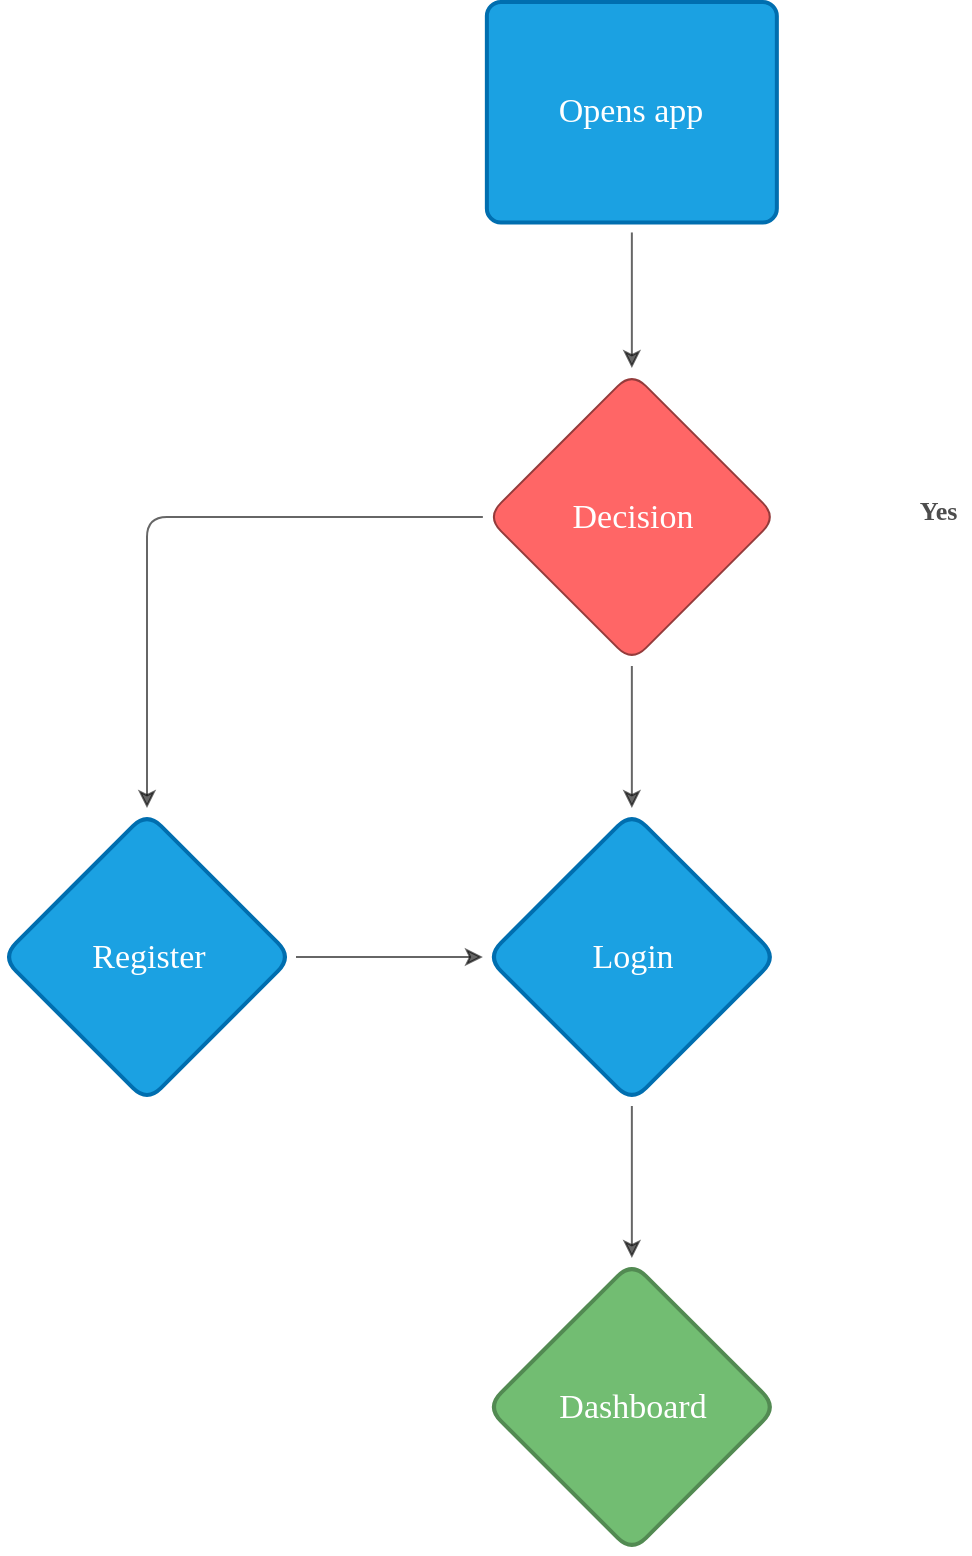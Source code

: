 <mxfile version="13.1.3" pages="2">
    <diagram name="Page-1" id="c7558073-3199-34d8-9f00-42111426c3f3">
        <mxGraphModel dx="867" dy="2145" grid="0" gridSize="11" guides="1" tooltips="1" connect="1" arrows="1" fold="1" page="0" pageScale="1" pageWidth="1600" pageHeight="1200" background="#ffffff" math="0" shadow="0" extFonts="Quicksand^https://fonts.googleapis.com/css?family=Quicksand|Source Sans Pro^https://fonts.googleapis.com/css?family=Source+Sans+Pro|Montserrat^https://fonts.googleapis.com/css?family=Montserrat|Raleway^https://fonts.googleapis.com/css?family=Raleway">
            <root>
                <mxCell id="0"/>
                <mxCell id="1" parent="0"/>
                <mxCell id="118" value="" style="edgeStyle=orthogonalEdgeStyle;rounded=1;orthogonalLoop=1;jettySize=auto;html=1;shadow=0;strokeColor=#000000;fontFamily=Raleway;fontSize=12;fontColor=#FFFFFF;opacity=60;" parent="1" source="108" target="117" edge="1">
                    <mxGeometry relative="1" as="geometry"/>
                </mxCell>
                <mxCell id="108" value="Opens app" style="rounded=1;whiteSpace=wrap;html=1;absoluteArcSize=1;arcSize=14;strokeWidth=2;fontColor=#ffffff;fillColor=#1ba1e2;strokeColor=#006EAF;perimeterSpacing=5;fontFamily=Montserrat;fontSize=17;" parent="1" vertex="1">
                    <mxGeometry x="728.43" y="-1133" width="145" height="110.23" as="geometry"/>
                </mxCell>
                <mxCell id="134" value="" style="edgeStyle=orthogonalEdgeStyle;rounded=1;orthogonalLoop=1;jettySize=auto;html=1;shadow=0;strokeColor=#000000;fontFamily=Montserrat;fontSize=14;fontColor=#4D4D4D;opacity=60;" parent="1" source="117" target="133" edge="1">
                    <mxGeometry relative="1" as="geometry"/>
                </mxCell>
                <mxCell id="135" style="edgeStyle=orthogonalEdgeStyle;rounded=1;orthogonalLoop=1;jettySize=auto;html=1;shadow=0;strokeColor=#000000;fontFamily=Montserrat;fontSize=14;fontColor=#4D4D4D;opacity=60;" parent="1" source="117" target="120" edge="1">
                    <mxGeometry relative="1" as="geometry"/>
                </mxCell>
                <mxCell id="117" value="Decision" style="shape=rhombus;dashed=0;whitespace=wrap;perimeter=rhombusPerimeter;rounded=1;shadow=0;labelBackgroundColor=none;strokeColor=#943B3B;strokeWidth=1;gradientColor=none;fontFamily=Montserrat;fontSize=17;fontColor=#FFFFFF;aspect=fixed;fillColor=#FF6666;perimeterSpacing=2;html=1;comic=0;" parent="1" vertex="1">
                    <mxGeometry x="728.43" y="-948" width="145" height="145" as="geometry"/>
                </mxCell>
                <mxCell id="137" value="" style="edgeStyle=orthogonalEdgeStyle;rounded=1;orthogonalLoop=1;jettySize=auto;html=1;shadow=0;strokeColor=#000000;fontFamily=Montserrat;fontSize=14;fontColor=#4D4D4D;opacity=60;" parent="1" source="133" target="136" edge="1">
                    <mxGeometry relative="1" as="geometry"/>
                </mxCell>
                <mxCell id="133" value="Login" style="shape=rhombus;dashed=0;whitespace=wrap;perimeter=rhombusPerimeter;rounded=1;shadow=0;labelBackgroundColor=none;strokeColor=#006EAF;strokeWidth=2;gradientColor=none;fontFamily=Montserrat;fontSize=17;fontColor=#FFFFFF;aspect=fixed;fillColor=#1BA1E2;perimeterSpacing=2;html=1;comic=0;" parent="1" vertex="1">
                    <mxGeometry x="728.43" y="-728" width="145" height="145" as="geometry"/>
                </mxCell>
                <mxCell id="136" value="Dashboard" style="shape=rhombus;dashed=0;whitespace=wrap;perimeter=rhombusPerimeter;rounded=1;shadow=0;labelBackgroundColor=none;strokeColor=#528A52;strokeWidth=2;gradientColor=none;fontFamily=Montserrat;fontSize=17;fontColor=#FFFFFF;aspect=fixed;fillColor=#72BD72;perimeterSpacing=2;html=1;comic=0;" parent="1" vertex="1">
                    <mxGeometry x="728.43" y="-503" width="145" height="145" as="geometry"/>
                </mxCell>
                <mxCell id="141" style="edgeStyle=orthogonalEdgeStyle;rounded=1;orthogonalLoop=1;jettySize=auto;html=1;entryX=0;entryY=0.5;entryDx=0;entryDy=0;shadow=0;strokeColor=#000000;fontFamily=Montserrat;fontSize=14;fontColor=#4D4D4D;opacity=60;" parent="1" source="120" target="133" edge="1">
                    <mxGeometry relative="1" as="geometry"/>
                </mxCell>
                <mxCell id="120" value="Register" style="shape=rhombus;dashed=0;whitespace=wrap;perimeter=rhombusPerimeter;rounded=1;shadow=0;labelBackgroundColor=none;strokeColor=#006EAF;strokeWidth=2;gradientColor=none;fontFamily=Montserrat;fontSize=17;fontColor=#FFFFFF;fillColor=#1BA1E2;perimeterSpacing=2;html=1;comic=0;aspect=fixed;" parent="1" vertex="1">
                    <mxGeometry x="486" y="-728" width="145" height="145" as="geometry"/>
                </mxCell>
                <mxCell id="128" value="&amp;nbsp; Yes&amp;nbsp;&amp;nbsp;" style="edgeLabel;align=center;verticalAlign=middle;resizable=0;points=[];fontSize=13;fontFamily=Montserrat;fontColor=#4D4D4D;labelBackgroundColor=#ffffff;fontStyle=1;shadow=1;spacing=2;backgroundOutline=0;html=1;spacingRight=0;" parent="1" vertex="1" connectable="0">
                    <mxGeometry x="-0.177" relative="1" as="geometry">
                        <mxPoint x="954" y="-879" as="offset"/>
                    </mxGeometry>
                </mxCell>
            </root>
        </mxGraphModel>
    </diagram>
    <diagram id="8CEEVhHdrYcfBYLD39C3" name="Page-2">
        <mxGraphModel dx="1267" dy="945" grid="1" gridSize="10" guides="1" tooltips="1" connect="1" arrows="1" fold="0" page="0" pageScale="1" pageWidth="1920" pageHeight="1200" background="#ffffff" math="0" shadow="0" extFonts="Raleway^https://fonts.googleapis.com/css?family=Raleway|Montserrat^https://fonts.googleapis.com/css?family=Montserrat|Source Sans Pro^https://fonts.googleapis.com/css?family=Source+Sans+Pro">
            <root>
                <mxCell id="LCZgg48_w_wdhoS0fF2G-0"/>
                <mxCell id="LCZgg48_w_wdhoS0fF2G-1" parent="LCZgg48_w_wdhoS0fF2G-0"/>
            </root>
        </mxGraphModel>
    </diagram>
</mxfile>